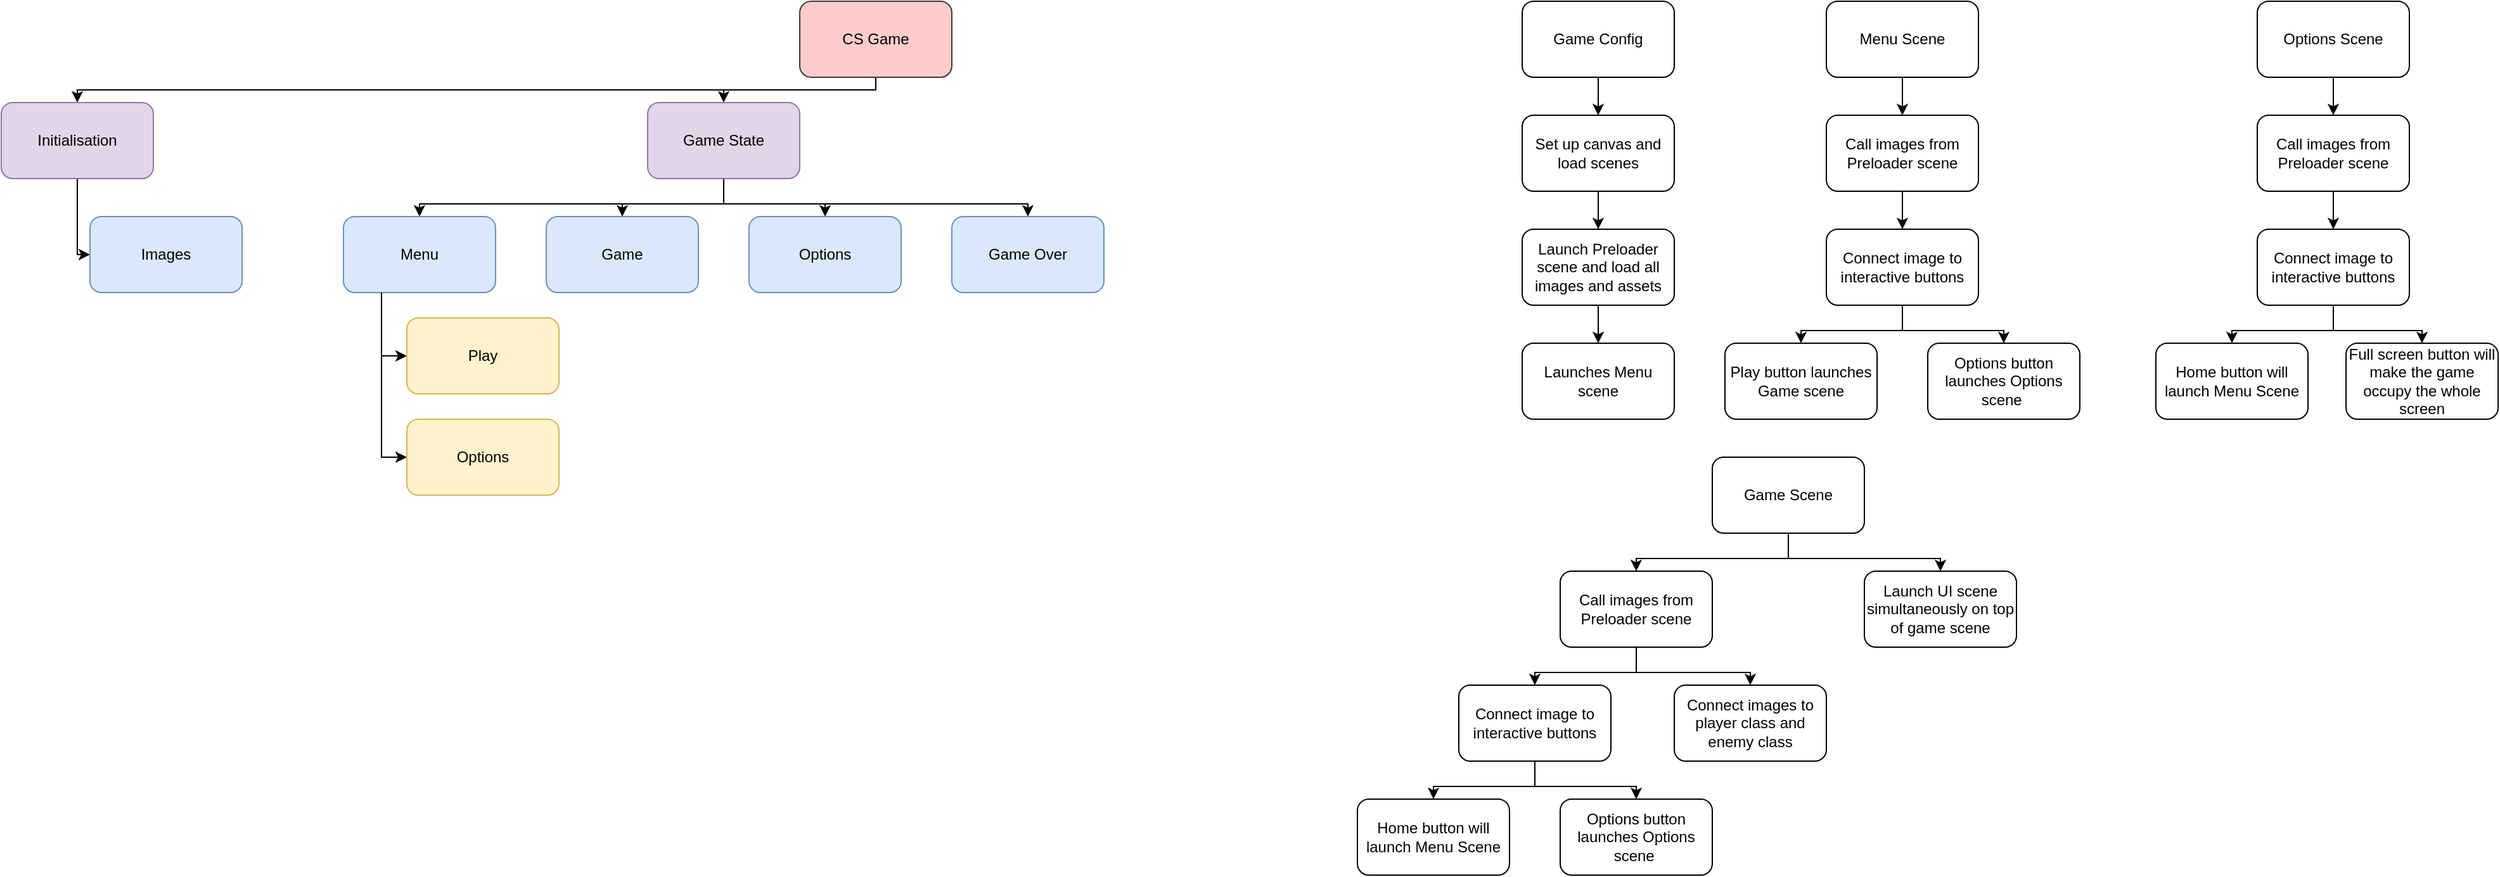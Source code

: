 <mxfile version="12.1.3" type="github" pages="1">
  <diagram id="lfXYJvxCAhUcY_fn3c6l" name="Page-1">
    <mxGraphModel dx="2902" dy="677" grid="1" gridSize="10" guides="1" tooltips="1" connect="1" arrows="1" fold="1" page="1" pageScale="1" pageWidth="827" pageHeight="1169" math="0" shadow="0">
      <root>
        <mxCell id="0"/>
        <mxCell id="1" parent="0"/>
        <mxCell id="5WL3lZxglGsXFXUX4CAb-3" value="" style="edgeStyle=orthogonalEdgeStyle;rounded=0;orthogonalLoop=1;jettySize=auto;html=1;" parent="1" source="5WL3lZxglGsXFXUX4CAb-1" target="5WL3lZxglGsXFXUX4CAb-2" edge="1">
          <mxGeometry relative="1" as="geometry"/>
        </mxCell>
        <mxCell id="5WL3lZxglGsXFXUX4CAb-1" value="Game Config" style="rounded=1;whiteSpace=wrap;html=1;" parent="1" vertex="1">
          <mxGeometry x="10" width="120" height="60" as="geometry"/>
        </mxCell>
        <mxCell id="5WL3lZxglGsXFXUX4CAb-8" value="" style="edgeStyle=orthogonalEdgeStyle;rounded=0;orthogonalLoop=1;jettySize=auto;html=1;" parent="1" source="5WL3lZxglGsXFXUX4CAb-2" target="5WL3lZxglGsXFXUX4CAb-7" edge="1">
          <mxGeometry relative="1" as="geometry"/>
        </mxCell>
        <mxCell id="5WL3lZxglGsXFXUX4CAb-2" value="Set up canvas and load scenes" style="rounded=1;whiteSpace=wrap;html=1;" parent="1" vertex="1">
          <mxGeometry x="10" y="90" width="120" height="60" as="geometry"/>
        </mxCell>
        <mxCell id="5WL3lZxglGsXFXUX4CAb-10" value="" style="edgeStyle=orthogonalEdgeStyle;rounded=0;orthogonalLoop=1;jettySize=auto;html=1;" parent="1" source="5WL3lZxglGsXFXUX4CAb-7" target="5WL3lZxglGsXFXUX4CAb-9" edge="1">
          <mxGeometry relative="1" as="geometry"/>
        </mxCell>
        <mxCell id="5WL3lZxglGsXFXUX4CAb-7" value="Launch Preloader scene and load all images and assets" style="rounded=1;whiteSpace=wrap;html=1;" parent="1" vertex="1">
          <mxGeometry x="10" y="180" width="120" height="60" as="geometry"/>
        </mxCell>
        <mxCell id="5WL3lZxglGsXFXUX4CAb-9" value="Launches Menu scene" style="rounded=1;whiteSpace=wrap;html=1;" parent="1" vertex="1">
          <mxGeometry x="10" y="270" width="120" height="60" as="geometry"/>
        </mxCell>
        <mxCell id="5WL3lZxglGsXFXUX4CAb-13" value="" style="edgeStyle=orthogonalEdgeStyle;rounded=0;orthogonalLoop=1;jettySize=auto;html=1;" parent="1" source="5WL3lZxglGsXFXUX4CAb-11" target="5WL3lZxglGsXFXUX4CAb-12" edge="1">
          <mxGeometry relative="1" as="geometry"/>
        </mxCell>
        <mxCell id="5WL3lZxglGsXFXUX4CAb-11" value="Menu Scene" style="rounded=1;whiteSpace=wrap;html=1;" parent="1" vertex="1">
          <mxGeometry x="250" width="120" height="60" as="geometry"/>
        </mxCell>
        <mxCell id="5WL3lZxglGsXFXUX4CAb-15" value="" style="edgeStyle=orthogonalEdgeStyle;rounded=0;orthogonalLoop=1;jettySize=auto;html=1;" parent="1" source="5WL3lZxglGsXFXUX4CAb-12" target="5WL3lZxglGsXFXUX4CAb-14" edge="1">
          <mxGeometry relative="1" as="geometry"/>
        </mxCell>
        <mxCell id="5WL3lZxglGsXFXUX4CAb-12" value="Call images from Preloader scene" style="rounded=1;whiteSpace=wrap;html=1;" parent="1" vertex="1">
          <mxGeometry x="250" y="90" width="120" height="60" as="geometry"/>
        </mxCell>
        <mxCell id="5WL3lZxglGsXFXUX4CAb-17" value="" style="edgeStyle=orthogonalEdgeStyle;rounded=0;orthogonalLoop=1;jettySize=auto;html=1;" parent="1" source="5WL3lZxglGsXFXUX4CAb-14" target="5WL3lZxglGsXFXUX4CAb-16" edge="1">
          <mxGeometry relative="1" as="geometry"/>
        </mxCell>
        <mxCell id="5WL3lZxglGsXFXUX4CAb-19" value="" style="edgeStyle=orthogonalEdgeStyle;rounded=0;orthogonalLoop=1;jettySize=auto;html=1;" parent="1" source="5WL3lZxglGsXFXUX4CAb-14" target="5WL3lZxglGsXFXUX4CAb-18" edge="1">
          <mxGeometry relative="1" as="geometry"/>
        </mxCell>
        <mxCell id="5WL3lZxglGsXFXUX4CAb-14" value="Connect image to interactive&amp;nbsp;buttons" style="rounded=1;whiteSpace=wrap;html=1;" parent="1" vertex="1">
          <mxGeometry x="250" y="180" width="120" height="60" as="geometry"/>
        </mxCell>
        <mxCell id="5WL3lZxglGsXFXUX4CAb-18" value="Options button launches Options scene&amp;nbsp;" style="rounded=1;whiteSpace=wrap;html=1;" parent="1" vertex="1">
          <mxGeometry x="330" y="270" width="120" height="60" as="geometry"/>
        </mxCell>
        <mxCell id="5WL3lZxglGsXFXUX4CAb-16" value="Play button launches Game scene" style="rounded=1;whiteSpace=wrap;html=1;" parent="1" vertex="1">
          <mxGeometry x="170" y="270" width="120" height="60" as="geometry"/>
        </mxCell>
        <mxCell id="5WL3lZxglGsXFXUX4CAb-25" value="" style="edgeStyle=orthogonalEdgeStyle;rounded=0;orthogonalLoop=1;jettySize=auto;html=1;" parent="1" source="5WL3lZxglGsXFXUX4CAb-26" target="5WL3lZxglGsXFXUX4CAb-28" edge="1">
          <mxGeometry relative="1" as="geometry"/>
        </mxCell>
        <mxCell id="5WL3lZxglGsXFXUX4CAb-26" value="Options Scene" style="rounded=1;whiteSpace=wrap;html=1;" parent="1" vertex="1">
          <mxGeometry x="590" width="120" height="60" as="geometry"/>
        </mxCell>
        <mxCell id="5WL3lZxglGsXFXUX4CAb-27" value="" style="edgeStyle=orthogonalEdgeStyle;rounded=0;orthogonalLoop=1;jettySize=auto;html=1;" parent="1" source="5WL3lZxglGsXFXUX4CAb-28" target="5WL3lZxglGsXFXUX4CAb-29" edge="1">
          <mxGeometry relative="1" as="geometry"/>
        </mxCell>
        <mxCell id="5WL3lZxglGsXFXUX4CAb-28" value="Call images from Preloader scene" style="rounded=1;whiteSpace=wrap;html=1;" parent="1" vertex="1">
          <mxGeometry x="590" y="90" width="120" height="60" as="geometry"/>
        </mxCell>
        <mxCell id="5WL3lZxglGsXFXUX4CAb-31" value="" style="edgeStyle=orthogonalEdgeStyle;rounded=0;orthogonalLoop=1;jettySize=auto;html=1;" parent="1" source="5WL3lZxglGsXFXUX4CAb-29" target="5WL3lZxglGsXFXUX4CAb-30" edge="1">
          <mxGeometry relative="1" as="geometry"/>
        </mxCell>
        <mxCell id="5WL3lZxglGsXFXUX4CAb-35" value="" style="edgeStyle=orthogonalEdgeStyle;rounded=0;orthogonalLoop=1;jettySize=auto;html=1;" parent="1" source="5WL3lZxglGsXFXUX4CAb-29" target="5WL3lZxglGsXFXUX4CAb-34" edge="1">
          <mxGeometry relative="1" as="geometry"/>
        </mxCell>
        <mxCell id="5WL3lZxglGsXFXUX4CAb-29" value="Connect image to interactive&amp;nbsp;buttons" style="rounded=1;whiteSpace=wrap;html=1;" parent="1" vertex="1">
          <mxGeometry x="590" y="180" width="120" height="60" as="geometry"/>
        </mxCell>
        <mxCell id="5WL3lZxglGsXFXUX4CAb-34" value="Home button will launch Menu Scene" style="rounded=1;whiteSpace=wrap;html=1;" parent="1" vertex="1">
          <mxGeometry x="510" y="270" width="120" height="60" as="geometry"/>
        </mxCell>
        <mxCell id="5WL3lZxglGsXFXUX4CAb-30" value="Full screen button will make the game occupy the whole screen" style="rounded=1;whiteSpace=wrap;html=1;" parent="1" vertex="1">
          <mxGeometry x="660" y="270" width="120" height="60" as="geometry"/>
        </mxCell>
        <mxCell id="5WL3lZxglGsXFXUX4CAb-36" value="" style="edgeStyle=orthogonalEdgeStyle;rounded=0;orthogonalLoop=1;jettySize=auto;html=1;" parent="1" source="5WL3lZxglGsXFXUX4CAb-37" target="5WL3lZxglGsXFXUX4CAb-39" edge="1">
          <mxGeometry relative="1" as="geometry">
            <Array as="points">
              <mxPoint x="220" y="440"/>
              <mxPoint x="100" y="440"/>
            </Array>
          </mxGeometry>
        </mxCell>
        <mxCell id="5WL3lZxglGsXFXUX4CAb-49" value="" style="edgeStyle=orthogonalEdgeStyle;rounded=0;orthogonalLoop=1;jettySize=auto;html=1;" parent="1" source="5WL3lZxglGsXFXUX4CAb-37" target="5WL3lZxglGsXFXUX4CAb-48" edge="1">
          <mxGeometry relative="1" as="geometry">
            <Array as="points">
              <mxPoint x="220" y="440"/>
              <mxPoint x="340" y="440"/>
            </Array>
          </mxGeometry>
        </mxCell>
        <mxCell id="5WL3lZxglGsXFXUX4CAb-37" value="Game Scene" style="rounded=1;whiteSpace=wrap;html=1;" parent="1" vertex="1">
          <mxGeometry x="160" y="360" width="120" height="60" as="geometry"/>
        </mxCell>
        <mxCell id="5WL3lZxglGsXFXUX4CAb-48" value="Launch UI scene simultaneously on top of game scene" style="rounded=1;whiteSpace=wrap;html=1;" parent="1" vertex="1">
          <mxGeometry x="280" y="450" width="120" height="60" as="geometry"/>
        </mxCell>
        <mxCell id="5WL3lZxglGsXFXUX4CAb-38" value="" style="edgeStyle=orthogonalEdgeStyle;rounded=0;orthogonalLoop=1;jettySize=auto;html=1;entryX=0.5;entryY=0;entryDx=0;entryDy=0;" parent="1" source="5WL3lZxglGsXFXUX4CAb-39" target="5WL3lZxglGsXFXUX4CAb-40" edge="1">
          <mxGeometry relative="1" as="geometry">
            <Array as="points">
              <mxPoint x="100" y="530"/>
              <mxPoint x="20" y="530"/>
            </Array>
          </mxGeometry>
        </mxCell>
        <mxCell id="5WL3lZxglGsXFXUX4CAb-47" value="" style="edgeStyle=orthogonalEdgeStyle;rounded=0;orthogonalLoop=1;jettySize=auto;html=1;entryX=0.5;entryY=0;entryDx=0;entryDy=0;entryPerimeter=0;" parent="1" target="5WL3lZxglGsXFXUX4CAb-46" edge="1">
          <mxGeometry relative="1" as="geometry">
            <mxPoint x="100" y="510" as="sourcePoint"/>
            <Array as="points">
              <mxPoint x="100" y="530"/>
              <mxPoint x="190" y="530"/>
            </Array>
          </mxGeometry>
        </mxCell>
        <mxCell id="5WL3lZxglGsXFXUX4CAb-39" value="Call images from Preloader scene" style="rounded=1;whiteSpace=wrap;html=1;" parent="1" vertex="1">
          <mxGeometry x="40" y="450" width="120" height="60" as="geometry"/>
        </mxCell>
        <mxCell id="5WL3lZxglGsXFXUX4CAb-46" value="Connect images to player class and enemy class" style="rounded=1;whiteSpace=wrap;html=1;" parent="1" vertex="1">
          <mxGeometry x="130" y="540" width="120" height="60" as="geometry"/>
        </mxCell>
        <mxCell id="5WL3lZxglGsXFXUX4CAb-42" style="edgeStyle=orthogonalEdgeStyle;rounded=0;orthogonalLoop=1;jettySize=auto;html=1;exitX=0.5;exitY=1;exitDx=0;exitDy=0;entryX=0.5;entryY=0;entryDx=0;entryDy=0;" parent="1" source="5WL3lZxglGsXFXUX4CAb-40" target="5WL3lZxglGsXFXUX4CAb-41" edge="1">
          <mxGeometry relative="1" as="geometry">
            <Array as="points">
              <mxPoint x="20" y="620"/>
              <mxPoint x="-60" y="620"/>
            </Array>
          </mxGeometry>
        </mxCell>
        <mxCell id="5WL3lZxglGsXFXUX4CAb-44" style="edgeStyle=orthogonalEdgeStyle;rounded=0;orthogonalLoop=1;jettySize=auto;html=1;entryX=0.5;entryY=0;entryDx=0;entryDy=0;" parent="1" source="5WL3lZxglGsXFXUX4CAb-40" target="5WL3lZxglGsXFXUX4CAb-43" edge="1">
          <mxGeometry relative="1" as="geometry">
            <Array as="points">
              <mxPoint x="20" y="620"/>
              <mxPoint x="100" y="620"/>
            </Array>
          </mxGeometry>
        </mxCell>
        <mxCell id="5WL3lZxglGsXFXUX4CAb-40" value="Connect image to interactive&amp;nbsp;buttons" style="rounded=1;whiteSpace=wrap;html=1;" parent="1" vertex="1">
          <mxGeometry x="-40" y="540" width="120" height="60" as="geometry"/>
        </mxCell>
        <mxCell id="5WL3lZxglGsXFXUX4CAb-41" value="Home button will launch Menu Scene" style="rounded=1;whiteSpace=wrap;html=1;" parent="1" vertex="1">
          <mxGeometry x="-120" y="630" width="120" height="60" as="geometry"/>
        </mxCell>
        <mxCell id="5WL3lZxglGsXFXUX4CAb-43" value="Options button launches Options scene&amp;nbsp;" style="rounded=1;whiteSpace=wrap;html=1;" parent="1" vertex="1">
          <mxGeometry x="40" y="630" width="120" height="60" as="geometry"/>
        </mxCell>
        <mxCell id="qqgmUEQR6ak8owxvvTi3-18" style="edgeStyle=orthogonalEdgeStyle;rounded=0;orthogonalLoop=1;jettySize=auto;html=1;exitX=0.5;exitY=1;exitDx=0;exitDy=0;entryX=0.5;entryY=0;entryDx=0;entryDy=0;" edge="1" parent="1" source="qqgmUEQR6ak8owxvvTi3-3" target="qqgmUEQR6ak8owxvvTi3-10">
          <mxGeometry relative="1" as="geometry">
            <Array as="points">
              <mxPoint x="-500" y="70"/>
              <mxPoint x="-620" y="70"/>
            </Array>
          </mxGeometry>
        </mxCell>
        <mxCell id="qqgmUEQR6ak8owxvvTi3-19" style="edgeStyle=orthogonalEdgeStyle;rounded=0;orthogonalLoop=1;jettySize=auto;html=1;exitX=0.5;exitY=1;exitDx=0;exitDy=0;entryX=0.5;entryY=0;entryDx=0;entryDy=0;" edge="1" parent="1" source="qqgmUEQR6ak8owxvvTi3-3" target="qqgmUEQR6ak8owxvvTi3-12">
          <mxGeometry relative="1" as="geometry">
            <Array as="points">
              <mxPoint x="-500" y="70"/>
              <mxPoint x="-1130" y="70"/>
            </Array>
          </mxGeometry>
        </mxCell>
        <mxCell id="qqgmUEQR6ak8owxvvTi3-3" value="CS Game" style="rounded=1;whiteSpace=wrap;html=1;fillColor=#ffcccc;strokeColor=#36393d;" vertex="1" parent="1">
          <mxGeometry x="-560" width="120" height="60" as="geometry"/>
        </mxCell>
        <mxCell id="qqgmUEQR6ak8owxvvTi3-4" value="Game" style="rounded=1;whiteSpace=wrap;html=1;fillColor=#dae8fc;strokeColor=#6c8ebf;" vertex="1" parent="1">
          <mxGeometry x="-760" y="170" width="120" height="60" as="geometry"/>
        </mxCell>
        <mxCell id="qqgmUEQR6ak8owxvvTi3-5" value="Options" style="rounded=1;whiteSpace=wrap;html=1;fillColor=#dae8fc;strokeColor=#6c8ebf;" vertex="1" parent="1">
          <mxGeometry x="-600" y="170" width="120" height="60" as="geometry"/>
        </mxCell>
        <mxCell id="qqgmUEQR6ak8owxvvTi3-29" value="" style="edgeStyle=orthogonalEdgeStyle;rounded=0;orthogonalLoop=1;jettySize=auto;html=1;exitX=0.25;exitY=1;exitDx=0;exitDy=0;entryX=0;entryY=0.5;entryDx=0;entryDy=0;" edge="1" parent="1" source="qqgmUEQR6ak8owxvvTi3-6" target="qqgmUEQR6ak8owxvvTi3-28">
          <mxGeometry relative="1" as="geometry"/>
        </mxCell>
        <mxCell id="qqgmUEQR6ak8owxvvTi3-6" value="Menu" style="rounded=1;whiteSpace=wrap;html=1;fillColor=#dae8fc;strokeColor=#6c8ebf;" vertex="1" parent="1">
          <mxGeometry x="-920" y="170" width="120" height="60" as="geometry"/>
        </mxCell>
        <mxCell id="qqgmUEQR6ak8owxvvTi3-31" value="" style="edgeStyle=orthogonalEdgeStyle;rounded=0;orthogonalLoop=1;jettySize=auto;html=1;exitX=0.25;exitY=1;exitDx=0;exitDy=0;" edge="1" parent="1" source="qqgmUEQR6ak8owxvvTi3-6" target="qqgmUEQR6ak8owxvvTi3-30">
          <mxGeometry relative="1" as="geometry">
            <Array as="points">
              <mxPoint x="-890" y="360"/>
            </Array>
          </mxGeometry>
        </mxCell>
        <mxCell id="qqgmUEQR6ak8owxvvTi3-28" value="Play" style="rounded=1;whiteSpace=wrap;html=1;fillColor=#fff2cc;strokeColor=#d6b656;" vertex="1" parent="1">
          <mxGeometry x="-870" y="250" width="120" height="60" as="geometry"/>
        </mxCell>
        <mxCell id="qqgmUEQR6ak8owxvvTi3-30" value="Options" style="rounded=1;whiteSpace=wrap;html=1;fillColor=#fff2cc;strokeColor=#d6b656;" vertex="1" parent="1">
          <mxGeometry x="-870" y="330" width="120" height="60" as="geometry"/>
        </mxCell>
        <mxCell id="qqgmUEQR6ak8owxvvTi3-7" value="Game Over" style="rounded=1;whiteSpace=wrap;html=1;fillColor=#dae8fc;strokeColor=#6c8ebf;" vertex="1" parent="1">
          <mxGeometry x="-440" y="170" width="120" height="60" as="geometry"/>
        </mxCell>
        <mxCell id="qqgmUEQR6ak8owxvvTi3-20" style="edgeStyle=orthogonalEdgeStyle;rounded=0;orthogonalLoop=1;jettySize=auto;html=1;exitX=0.5;exitY=1;exitDx=0;exitDy=0;entryX=0.5;entryY=0;entryDx=0;entryDy=0;" edge="1" parent="1" source="qqgmUEQR6ak8owxvvTi3-10" target="qqgmUEQR6ak8owxvvTi3-4">
          <mxGeometry relative="1" as="geometry"/>
        </mxCell>
        <mxCell id="qqgmUEQR6ak8owxvvTi3-21" style="edgeStyle=orthogonalEdgeStyle;rounded=0;orthogonalLoop=1;jettySize=auto;html=1;exitX=0.5;exitY=1;exitDx=0;exitDy=0;entryX=0.5;entryY=0;entryDx=0;entryDy=0;" edge="1" parent="1" source="qqgmUEQR6ak8owxvvTi3-10" target="qqgmUEQR6ak8owxvvTi3-6">
          <mxGeometry relative="1" as="geometry">
            <Array as="points">
              <mxPoint x="-620" y="160"/>
              <mxPoint x="-860" y="160"/>
            </Array>
          </mxGeometry>
        </mxCell>
        <mxCell id="qqgmUEQR6ak8owxvvTi3-22" style="edgeStyle=orthogonalEdgeStyle;rounded=0;orthogonalLoop=1;jettySize=auto;html=1;exitX=0.5;exitY=1;exitDx=0;exitDy=0;entryX=0.5;entryY=0;entryDx=0;entryDy=0;" edge="1" parent="1" source="qqgmUEQR6ak8owxvvTi3-10" target="qqgmUEQR6ak8owxvvTi3-5">
          <mxGeometry relative="1" as="geometry"/>
        </mxCell>
        <mxCell id="qqgmUEQR6ak8owxvvTi3-23" style="edgeStyle=orthogonalEdgeStyle;rounded=0;orthogonalLoop=1;jettySize=auto;html=1;exitX=0.5;exitY=1;exitDx=0;exitDy=0;entryX=0.5;entryY=0;entryDx=0;entryDy=0;" edge="1" parent="1" source="qqgmUEQR6ak8owxvvTi3-10" target="qqgmUEQR6ak8owxvvTi3-7">
          <mxGeometry relative="1" as="geometry">
            <Array as="points">
              <mxPoint x="-620" y="160"/>
              <mxPoint x="-380" y="160"/>
            </Array>
          </mxGeometry>
        </mxCell>
        <mxCell id="qqgmUEQR6ak8owxvvTi3-10" value="Game State" style="rounded=1;whiteSpace=wrap;html=1;fillColor=#e1d5e7;strokeColor=#9673a6;" vertex="1" parent="1">
          <mxGeometry x="-680" y="80" width="120" height="60" as="geometry"/>
        </mxCell>
        <mxCell id="qqgmUEQR6ak8owxvvTi3-26" style="edgeStyle=orthogonalEdgeStyle;rounded=0;orthogonalLoop=1;jettySize=auto;html=1;exitX=0.5;exitY=1;exitDx=0;exitDy=0;entryX=0;entryY=0.5;entryDx=0;entryDy=0;" edge="1" parent="1" source="qqgmUEQR6ak8owxvvTi3-12" target="qqgmUEQR6ak8owxvvTi3-24">
          <mxGeometry relative="1" as="geometry">
            <Array as="points">
              <mxPoint x="-1130" y="200"/>
            </Array>
          </mxGeometry>
        </mxCell>
        <mxCell id="qqgmUEQR6ak8owxvvTi3-12" value="Initialisation" style="rounded=1;whiteSpace=wrap;html=1;fillColor=#e1d5e7;strokeColor=#9673a6;" vertex="1" parent="1">
          <mxGeometry x="-1190" y="80" width="120" height="60" as="geometry"/>
        </mxCell>
        <mxCell id="qqgmUEQR6ak8owxvvTi3-24" value="Images" style="rounded=1;whiteSpace=wrap;html=1;fillColor=#dae8fc;strokeColor=#6c8ebf;" vertex="1" parent="1">
          <mxGeometry x="-1120" y="170" width="120" height="60" as="geometry"/>
        </mxCell>
      </root>
    </mxGraphModel>
  </diagram>
</mxfile>
